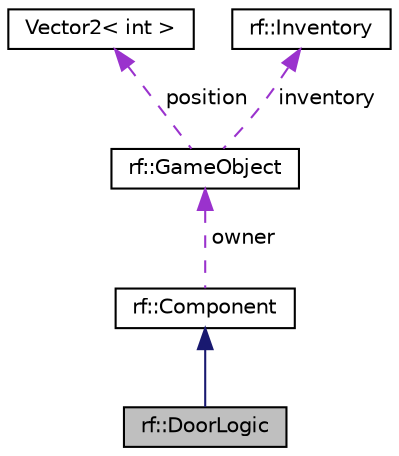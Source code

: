 digraph "rf::DoorLogic"
{
  edge [fontname="Helvetica",fontsize="10",labelfontname="Helvetica",labelfontsize="10"];
  node [fontname="Helvetica",fontsize="10",shape=record];
  Node2 [label="rf::DoorLogic",height=0.2,width=0.4,color="black", fillcolor="grey75", style="filled", fontcolor="black"];
  Node3 -> Node2 [dir="back",color="midnightblue",fontsize="10",style="solid",fontname="Helvetica"];
  Node3 [label="rf::Component",height=0.2,width=0.4,color="black", fillcolor="white", style="filled",URL="$classrf_1_1_component.html",tooltip="Base component class. "];
  Node4 -> Node3 [dir="back",color="darkorchid3",fontsize="10",style="dashed",label=" owner" ,fontname="Helvetica"];
  Node4 [label="rf::GameObject",height=0.2,width=0.4,color="black", fillcolor="white", style="filled",URL="$classrf_1_1_game_object.html",tooltip="Represents a generic object whose behaviour can be defined by adding components. "];
  Node5 -> Node4 [dir="back",color="darkorchid3",fontsize="10",style="dashed",label=" position" ,fontname="Helvetica"];
  Node5 [label="Vector2\< int \>",height=0.2,width=0.4,color="black", fillcolor="white", style="filled",URL="$struct_vector2.html"];
  Node6 -> Node4 [dir="back",color="darkorchid3",fontsize="10",style="dashed",label=" inventory" ,fontname="Helvetica"];
  Node6 [label="rf::Inventory",height=0.2,width=0.4,color="black", fillcolor="white", style="filled",URL="$classrf_1_1_inventory.html"];
}
